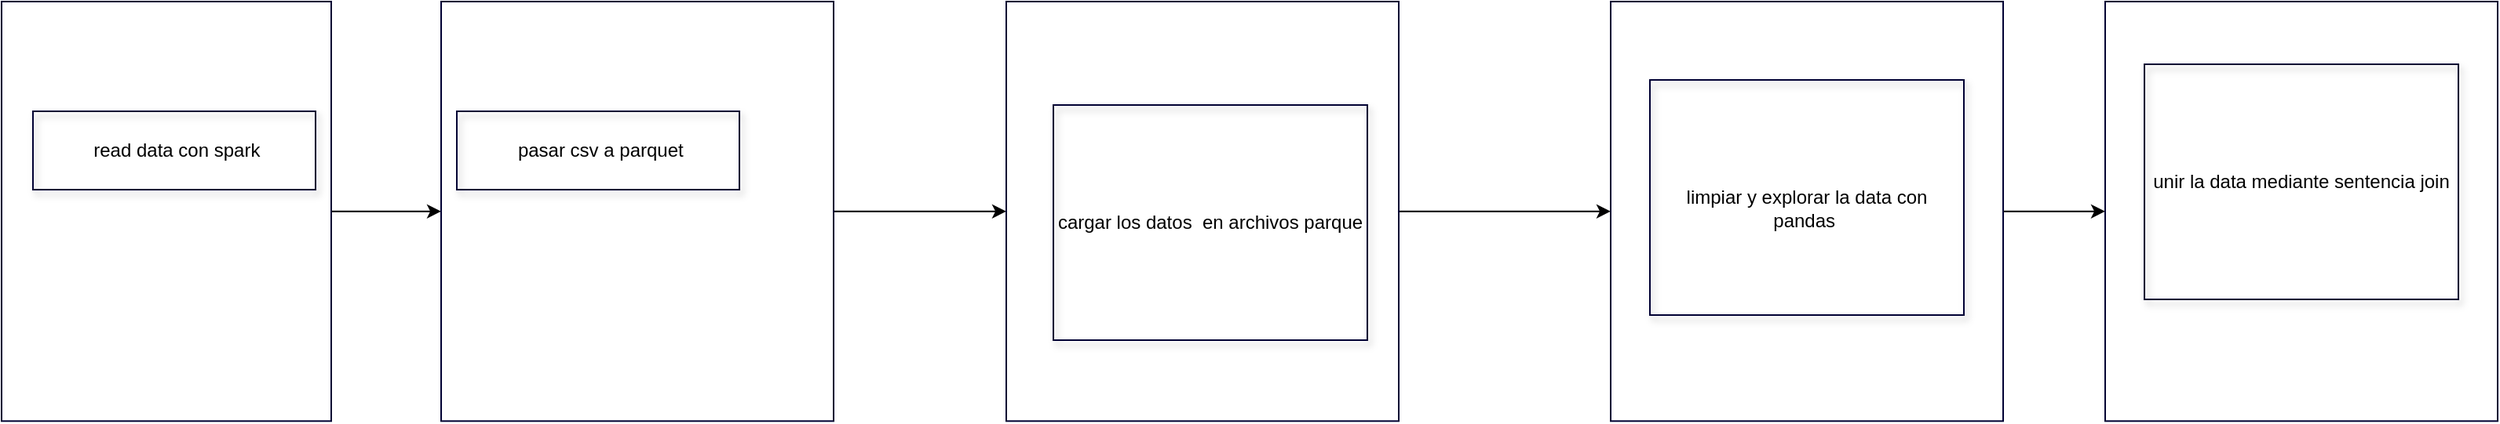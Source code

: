 <mxfile version="20.2.3" type="google"><diagram id="C5RBs43oDa-KdzZeNtuy" name="Page-1"><mxGraphModel grid="1" page="1" gridSize="10" guides="1" tooltips="1" connect="1" arrows="1" fold="1" pageScale="1" pageWidth="827" pageHeight="1169" math="0" shadow="0"><root><mxCell id="WIyWlLk6GJQsqaUBKTNV-0"/><mxCell id="WIyWlLk6GJQsqaUBKTNV-1" parent="WIyWlLk6GJQsqaUBKTNV-0"/><mxCell id="NIXBJLmVC2nYzraTroEK-15" style="edgeStyle=orthogonalEdgeStyle;rounded=0;orthogonalLoop=1;jettySize=auto;html=1;entryX=0;entryY=0.5;entryDx=0;entryDy=0;" edge="1" parent="WIyWlLk6GJQsqaUBKTNV-1" source="NIXBJLmVC2nYzraTroEK-6" target="NIXBJLmVC2nYzraTroEK-9"><mxGeometry relative="1" as="geometry"/></mxCell><mxCell id="NIXBJLmVC2nYzraTroEK-6" value="" style="rounded=0;whiteSpace=wrap;html=1;shadow=0;strokeColor=#000033;fillColor=none;" vertex="1" parent="WIyWlLk6GJQsqaUBKTNV-1"><mxGeometry x="-800" y="1390" width="210" height="267.65" as="geometry"/></mxCell><mxCell id="NIXBJLmVC2nYzraTroEK-7" value="&amp;nbsp;read data con spark" style="rounded=0;whiteSpace=wrap;html=1;shadow=1;strokeColor=#000033;fillColor=none;" vertex="1" parent="WIyWlLk6GJQsqaUBKTNV-1"><mxGeometry x="-780" y="1460" width="180" height="50" as="geometry"/></mxCell><mxCell id="NIXBJLmVC2nYzraTroEK-8" value="" style="shape=image;html=1;verticalAlign=top;verticalLabelPosition=bottom;labelBackgroundColor=#ffffff;imageAspect=0;aspect=fixed;image=https://cdn2.iconfinder.com/data/icons/vivid/48/thunder-128.png" vertex="1" parent="WIyWlLk6GJQsqaUBKTNV-1"><mxGeometry x="-790" y="1456" width="58" height="58" as="geometry"/></mxCell><mxCell id="NIXBJLmVC2nYzraTroEK-16" style="edgeStyle=orthogonalEdgeStyle;rounded=0;orthogonalLoop=1;jettySize=auto;html=1;entryX=0;entryY=0.5;entryDx=0;entryDy=0;" edge="1" parent="WIyWlLk6GJQsqaUBKTNV-1" source="NIXBJLmVC2nYzraTroEK-9" target="NIXBJLmVC2nYzraTroEK-12"><mxGeometry relative="1" as="geometry"/></mxCell><mxCell id="NIXBJLmVC2nYzraTroEK-9" value="" style="rounded=0;whiteSpace=wrap;html=1;shadow=0;strokeColor=#000033;fillColor=none;" vertex="1" parent="WIyWlLk6GJQsqaUBKTNV-1"><mxGeometry x="-520" y="1390" width="250" height="267.65" as="geometry"/></mxCell><mxCell id="NIXBJLmVC2nYzraTroEK-10" value="&amp;nbsp;pasar csv a parquet" style="rounded=0;whiteSpace=wrap;html=1;shadow=1;strokeColor=#000033;fillColor=none;" vertex="1" parent="WIyWlLk6GJQsqaUBKTNV-1"><mxGeometry x="-510" y="1460" width="180" height="50" as="geometry"/></mxCell><mxCell id="NIXBJLmVC2nYzraTroEK-11" value="" style="shape=image;html=1;verticalAlign=top;verticalLabelPosition=bottom;labelBackgroundColor=#ffffff;imageAspect=0;aspect=fixed;image=https://cdn2.iconfinder.com/data/icons/vivid/48/thunder-128.png" vertex="1" parent="WIyWlLk6GJQsqaUBKTNV-1"><mxGeometry x="-520" y="1460" width="58" height="58" as="geometry"/></mxCell><mxCell id="NIXBJLmVC2nYzraTroEK-20" style="edgeStyle=orthogonalEdgeStyle;rounded=0;orthogonalLoop=1;jettySize=auto;html=1;entryX=0;entryY=0.5;entryDx=0;entryDy=0;" edge="1" parent="WIyWlLk6GJQsqaUBKTNV-1" source="NIXBJLmVC2nYzraTroEK-12" target="NIXBJLmVC2nYzraTroEK-18"><mxGeometry relative="1" as="geometry"/></mxCell><mxCell id="NIXBJLmVC2nYzraTroEK-12" value="" style="rounded=0;whiteSpace=wrap;html=1;shadow=0;strokeColor=#000033;fillColor=none;" vertex="1" parent="WIyWlLk6GJQsqaUBKTNV-1"><mxGeometry x="-160" y="1390" width="250" height="267.65" as="geometry"/></mxCell><mxCell id="NIXBJLmVC2nYzraTroEK-13" value="cargar los datos&amp;nbsp; en archivos parque" style="rounded=0;whiteSpace=wrap;html=1;shadow=1;strokeColor=#000033;fillColor=none;" vertex="1" parent="WIyWlLk6GJQsqaUBKTNV-1"><mxGeometry x="-130" y="1456" width="200" height="150" as="geometry"/></mxCell><mxCell id="NIXBJLmVC2nYzraTroEK-14" value="" style="shape=image;html=1;verticalAlign=top;verticalLabelPosition=bottom;labelBackgroundColor=#ffffff;imageAspect=0;aspect=fixed;image=https://cdn2.iconfinder.com/data/icons/vivid/48/thunder-128.png" vertex="1" parent="WIyWlLk6GJQsqaUBKTNV-1"><mxGeometry x="-64" y="1460" width="58" height="58" as="geometry"/></mxCell><mxCell id="NIXBJLmVC2nYzraTroEK-17" value="" style="shape=image;html=1;verticalAlign=top;verticalLabelPosition=bottom;labelBackgroundColor=#ffffff;imageAspect=0;aspect=fixed;image=https://cdn0.iconfinder.com/data/icons/long-shadow-web-icons/512/python-128.png" vertex="1" parent="WIyWlLk6GJQsqaUBKTNV-1"><mxGeometry x="321" y="1440" width="58" height="58" as="geometry"/></mxCell><mxCell id="NIXBJLmVC2nYzraTroEK-25" style="edgeStyle=orthogonalEdgeStyle;rounded=0;orthogonalLoop=1;jettySize=auto;html=1;entryX=0;entryY=0.5;entryDx=0;entryDy=0;" edge="1" parent="WIyWlLk6GJQsqaUBKTNV-1" source="NIXBJLmVC2nYzraTroEK-18" target="NIXBJLmVC2nYzraTroEK-21"><mxGeometry relative="1" as="geometry"/></mxCell><mxCell id="NIXBJLmVC2nYzraTroEK-18" value="" style="rounded=0;whiteSpace=wrap;html=1;shadow=0;strokeColor=#000033;fillColor=none;" vertex="1" parent="WIyWlLk6GJQsqaUBKTNV-1"><mxGeometry x="225" y="1390" width="250" height="267.65" as="geometry"/></mxCell><mxCell id="NIXBJLmVC2nYzraTroEK-19" value="&lt;br&gt;limpiar y explorar la data con pandas&amp;nbsp;" style="rounded=0;whiteSpace=wrap;html=1;shadow=1;strokeColor=#000033;fillColor=none;" vertex="1" parent="WIyWlLk6GJQsqaUBKTNV-1"><mxGeometry x="250" y="1440" width="200" height="150" as="geometry"/></mxCell><mxCell id="NIXBJLmVC2nYzraTroEK-21" value="" style="rounded=0;whiteSpace=wrap;html=1;shadow=0;strokeColor=#000033;fillColor=none;" vertex="1" parent="WIyWlLk6GJQsqaUBKTNV-1"><mxGeometry x="540" y="1390" width="250" height="267.65" as="geometry"/></mxCell><mxCell id="NIXBJLmVC2nYzraTroEK-22" value="unir la data mediante sentencia join&lt;br&gt;" style="rounded=0;whiteSpace=wrap;html=1;shadow=1;strokeColor=#000033;fillColor=none;" vertex="1" parent="WIyWlLk6GJQsqaUBKTNV-1"><mxGeometry x="565" y="1430" width="200" height="150" as="geometry"/></mxCell><mxCell id="NIXBJLmVC2nYzraTroEK-24" value="" style="shape=image;html=1;verticalAlign=top;verticalLabelPosition=bottom;labelBackgroundColor=#ffffff;imageAspect=0;aspect=fixed;image=https://cdn0.iconfinder.com/data/icons/long-shadow-web-icons/512/python-128.png" vertex="1" parent="WIyWlLk6GJQsqaUBKTNV-1"><mxGeometry x="635" y="1430" width="60" height="60" as="geometry"/></mxCell></root></mxGraphModel></diagram></mxfile>